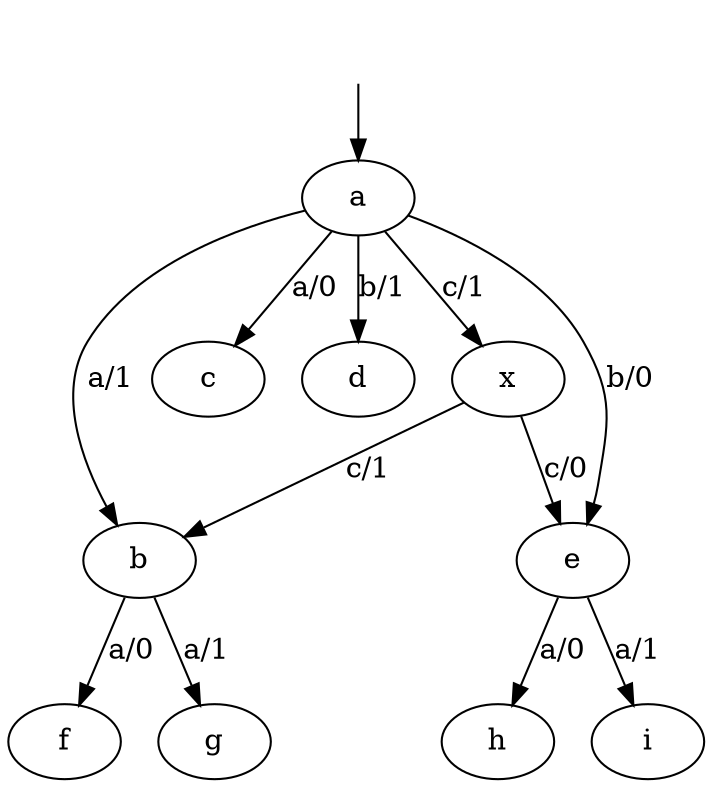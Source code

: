 digraph "" {
	graph [configurations="A|B|C|D"];
	node [label="\N"];
	__start0	[feature=True,
		label="",
		shape=none];
	a	[feature=True];
	__start0 -> a	[key=0];
	b	[feature="A|B"];
    c	[feature="C|D"];
    d	[feature="A|B"];
	e	[feature="C|D"];

	f	[feature="A"];
	g	[feature="B"];	

	h	[feature="C"];
	i	[feature="D"];	

    a -> b	[feature="A|B",
		label="a/1"];
    a -> c	[feature="C|D",
		label="a/0"];

	a -> d	[feature="A|B",
		label="b/1"];
    a -> e	[feature="C|D",
		label="b/0"];
	
	// a -> b	[feature="A|B",
	// 	label="c/1"];
    // a -> e	[feature="C|D",
	// 	label="c/0"];

	b -> f [feature="A",
		label="a/0"];
	b -> g [feature="B",
		label="a/1"];
	
	e -> h [feature="C",
		label="a/0"];
	e -> i [feature="D",
		label="a/1"];

	x [feature="A|B|C|D"]
	a -> x  [feature="A|B|C|D",
		label="c/1"];

	x -> b	[feature="A|B",
		label="c/1"];
    x -> e	[feature="C|D",
		label="c/0"];
}
